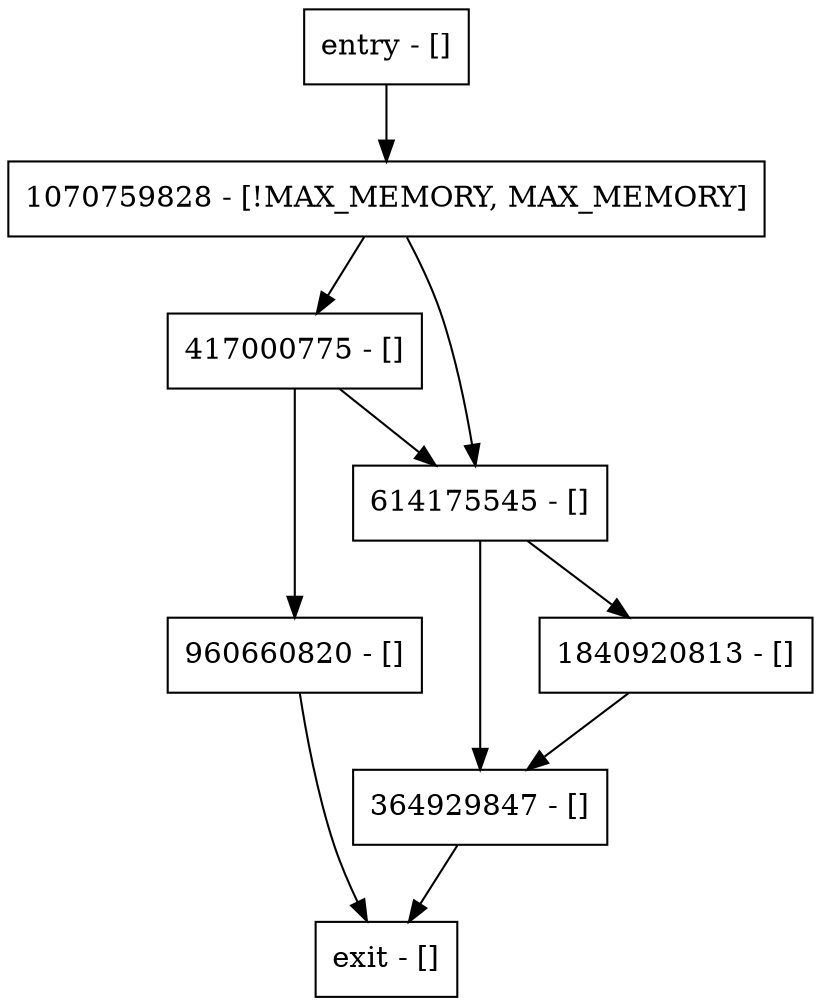 digraph minimalClose {
node [shape=record];
entry [label="entry - []"];
exit [label="exit - []"];
1070759828 [label="1070759828 - [!MAX_MEMORY, MAX_MEMORY]"];
417000775 [label="417000775 - []"];
960660820 [label="960660820 - []"];
364929847 [label="364929847 - []"];
614175545 [label="614175545 - []"];
1840920813 [label="1840920813 - []"];
entry;
exit;
entry -> 1070759828;
1070759828 -> 417000775;
1070759828 -> 614175545;
417000775 -> 960660820;
417000775 -> 614175545;
960660820 -> exit;
364929847 -> exit;
614175545 -> 364929847;
614175545 -> 1840920813;
1840920813 -> 364929847;
}
